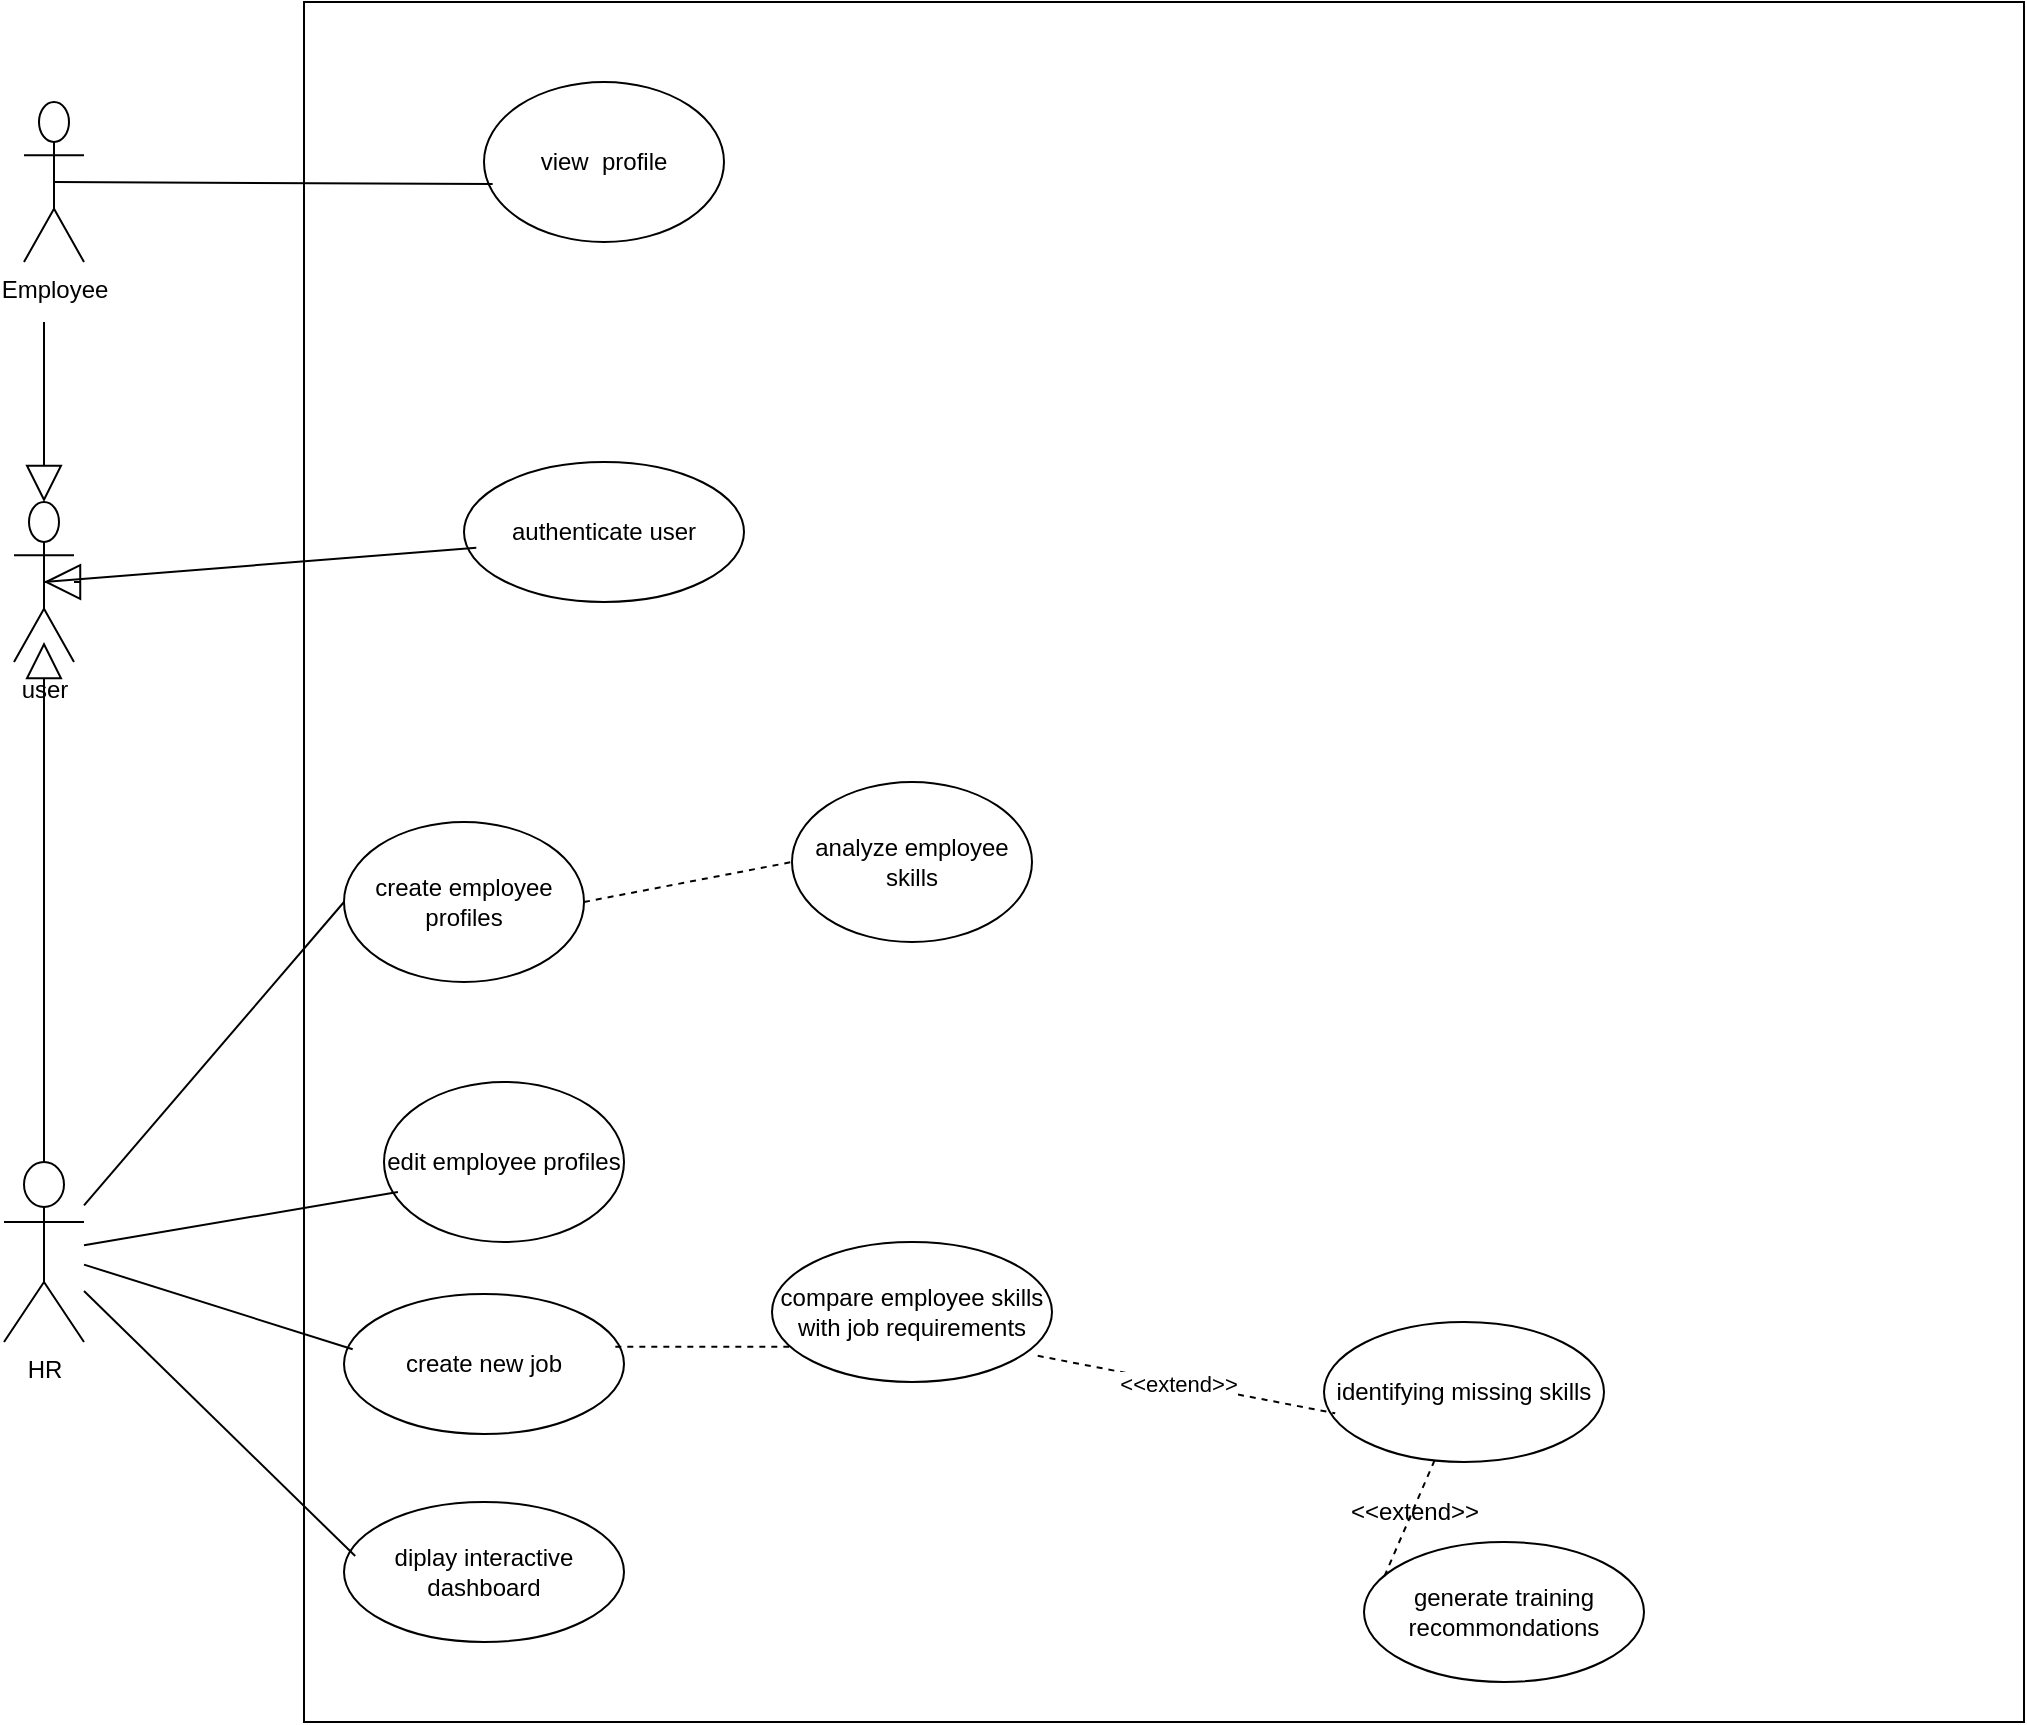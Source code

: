 <mxfile version="26.1.0">
  <diagram name="Page-1" id="bNl4_I2lK2GSQdaHhGYz">
    <mxGraphModel dx="2048" dy="3125" grid="1" gridSize="10" guides="1" tooltips="1" connect="1" arrows="1" fold="1" page="1" pageScale="1" pageWidth="827" pageHeight="1169" math="0" shadow="0">
      <root>
        <mxCell id="0" />
        <mxCell id="1" parent="0" />
        <mxCell id="GuFAkJnxW2u_bU8E2CUF-1" value="" style="whiteSpace=wrap;html=1;aspect=fixed;" parent="1" vertex="1">
          <mxGeometry x="130" y="-1230" width="860" height="860" as="geometry" />
        </mxCell>
        <mxCell id="GuFAkJnxW2u_bU8E2CUF-4" value="Employee" style="shape=umlActor;verticalLabelPosition=bottom;verticalAlign=top;html=1;outlineConnect=0;" parent="1" vertex="1">
          <mxGeometry x="-10" y="-1180" width="30" height="80" as="geometry" />
        </mxCell>
        <mxCell id="GuFAkJnxW2u_bU8E2CUF-7" value="create employee profiles" style="ellipse;whiteSpace=wrap;html=1;" parent="1" vertex="1">
          <mxGeometry x="150" y="-820" width="120" height="80" as="geometry" />
        </mxCell>
        <mxCell id="GuFAkJnxW2u_bU8E2CUF-8" value="edit employee profiles" style="ellipse;whiteSpace=wrap;html=1;" parent="1" vertex="1">
          <mxGeometry x="170" y="-690" width="120" height="80" as="geometry" />
        </mxCell>
        <mxCell id="GuFAkJnxW2u_bU8E2CUF-9" value="view&amp;nbsp; profile" style="ellipse;whiteSpace=wrap;html=1;" parent="1" vertex="1">
          <mxGeometry x="220" y="-1190" width="120" height="80" as="geometry" />
        </mxCell>
        <mxCell id="GuFAkJnxW2u_bU8E2CUF-14" value="analyze employee skills" style="ellipse;whiteSpace=wrap;html=1;" parent="1" vertex="1">
          <mxGeometry x="374" y="-840" width="120" height="80" as="geometry" />
        </mxCell>
        <mxCell id="GuFAkJnxW2u_bU8E2CUF-15" value="create new job" style="ellipse;whiteSpace=wrap;html=1;" parent="1" vertex="1">
          <mxGeometry x="150" y="-584" width="140" height="70" as="geometry" />
        </mxCell>
        <mxCell id="GuFAkJnxW2u_bU8E2CUF-16" value="compare employee skills with job requirements" style="ellipse;whiteSpace=wrap;html=1;" parent="1" vertex="1">
          <mxGeometry x="364" y="-610" width="140" height="70" as="geometry" />
        </mxCell>
        <mxCell id="GuFAkJnxW2u_bU8E2CUF-17" value="identifying missing skills" style="ellipse;whiteSpace=wrap;html=1;" parent="1" vertex="1">
          <mxGeometry x="640" y="-570" width="140" height="70" as="geometry" />
        </mxCell>
        <mxCell id="GuFAkJnxW2u_bU8E2CUF-18" value="generate training recommondations" style="ellipse;whiteSpace=wrap;html=1;" parent="1" vertex="1">
          <mxGeometry x="660" y="-460" width="140" height="70" as="geometry" />
        </mxCell>
        <mxCell id="GuFAkJnxW2u_bU8E2CUF-19" value="diplay interactive dashboard" style="ellipse;whiteSpace=wrap;html=1;" parent="1" vertex="1">
          <mxGeometry x="150" y="-480" width="140" height="70" as="geometry" />
        </mxCell>
        <mxCell id="ABilkXXKORPA1t6yWO2w-2" value="authenticate user" style="ellipse;whiteSpace=wrap;html=1;" parent="1" vertex="1">
          <mxGeometry x="210" y="-1000" width="140" height="70" as="geometry" />
        </mxCell>
        <mxCell id="ABilkXXKORPA1t6yWO2w-18" value="" style="endArrow=none;html=1;rounded=0;entryX=0.058;entryY=0.688;entryDx=0;entryDy=0;entryPerimeter=0;" parent="1" target="GuFAkJnxW2u_bU8E2CUF-8" edge="1" source="GuFAkJnxW2u_bU8E2CUF-3">
          <mxGeometry width="50" height="50" relative="1" as="geometry">
            <mxPoint x="40" y="-589" as="sourcePoint" />
            <mxPoint x="90" y="-639" as="targetPoint" />
          </mxGeometry>
        </mxCell>
        <mxCell id="ABilkXXKORPA1t6yWO2w-21" value="" style="endArrow=none;html=1;rounded=0;entryX=0.031;entryY=0.395;entryDx=0;entryDy=0;entryPerimeter=0;" parent="1" target="GuFAkJnxW2u_bU8E2CUF-15" edge="1" source="GuFAkJnxW2u_bU8E2CUF-3">
          <mxGeometry width="50" height="50" relative="1" as="geometry">
            <mxPoint x="40" y="-590" as="sourcePoint" />
            <mxPoint x="90" y="-640" as="targetPoint" />
          </mxGeometry>
        </mxCell>
        <mxCell id="ABilkXXKORPA1t6yWO2w-22" value="" style="endArrow=none;html=1;rounded=0;entryX=0.04;entryY=0.386;entryDx=0;entryDy=0;entryPerimeter=0;" parent="1" target="GuFAkJnxW2u_bU8E2CUF-19" edge="1" source="GuFAkJnxW2u_bU8E2CUF-3">
          <mxGeometry width="50" height="50" relative="1" as="geometry">
            <mxPoint x="40" y="-589" as="sourcePoint" />
            <mxPoint x="90" y="-639" as="targetPoint" />
          </mxGeometry>
        </mxCell>
        <mxCell id="ABilkXXKORPA1t6yWO2w-43" value="" style="endArrow=none;html=1;rounded=0;entryX=0.5;entryY=0.5;entryDx=0;entryDy=0;entryPerimeter=0;exitX=0.036;exitY=0.638;exitDx=0;exitDy=0;exitPerimeter=0;" parent="1" source="GuFAkJnxW2u_bU8E2CUF-9" target="GuFAkJnxW2u_bU8E2CUF-4" edge="1">
          <mxGeometry width="50" height="50" relative="1" as="geometry">
            <mxPoint x="390" y="-690" as="sourcePoint" />
            <mxPoint x="440" y="-740" as="targetPoint" />
          </mxGeometry>
        </mxCell>
        <mxCell id="ABilkXXKORPA1t6yWO2w-45" value="" style="endArrow=none;dashed=1;html=1;rounded=0;exitX=1;exitY=0.5;exitDx=0;exitDy=0;entryX=0;entryY=0.5;entryDx=0;entryDy=0;" parent="1" source="GuFAkJnxW2u_bU8E2CUF-7" target="GuFAkJnxW2u_bU8E2CUF-14" edge="1">
          <mxGeometry width="50" height="50" relative="1" as="geometry">
            <mxPoint x="390" y="-690" as="sourcePoint" />
            <mxPoint x="350" y="-740" as="targetPoint" />
          </mxGeometry>
        </mxCell>
        <mxCell id="ABilkXXKORPA1t6yWO2w-46" value="" style="endArrow=none;dashed=1;html=1;rounded=0;exitX=0.969;exitY=0.376;exitDx=0;exitDy=0;entryX=0.064;entryY=0.748;entryDx=0;entryDy=0;entryPerimeter=0;exitPerimeter=0;" parent="1" source="GuFAkJnxW2u_bU8E2CUF-15" target="GuFAkJnxW2u_bU8E2CUF-16" edge="1">
          <mxGeometry width="50" height="50" relative="1" as="geometry">
            <mxPoint x="390" y="-690" as="sourcePoint" />
            <mxPoint x="440" y="-740" as="targetPoint" />
          </mxGeometry>
        </mxCell>
        <mxCell id="ABilkXXKORPA1t6yWO2w-47" value="" style="endArrow=none;dashed=1;html=1;rounded=0;exitX=0.949;exitY=0.813;exitDx=0;exitDy=0;entryX=0.04;entryY=0.652;entryDx=0;entryDy=0;entryPerimeter=0;exitPerimeter=0;" parent="1" source="GuFAkJnxW2u_bU8E2CUF-16" target="GuFAkJnxW2u_bU8E2CUF-17" edge="1">
          <mxGeometry width="50" height="50" relative="1" as="geometry">
            <mxPoint x="360" y="-529" as="sourcePoint" />
            <mxPoint x="440" y="-740" as="targetPoint" />
          </mxGeometry>
        </mxCell>
        <mxCell id="8lqoFbWzTSVj7BUZv7AM-11" value="&amp;lt;&amp;lt;extend&amp;gt;&amp;gt;" style="edgeLabel;html=1;align=center;verticalAlign=middle;resizable=0;points=[];" vertex="1" connectable="0" parent="ABilkXXKORPA1t6yWO2w-47">
          <mxGeometry x="-0.058" relative="1" as="geometry">
            <mxPoint as="offset" />
          </mxGeometry>
        </mxCell>
        <mxCell id="ABilkXXKORPA1t6yWO2w-49" value="" style="endArrow=none;dashed=1;html=1;rounded=0;entryX=0.069;entryY=0.262;entryDx=0;entryDy=0;entryPerimeter=0;" parent="1" source="GuFAkJnxW2u_bU8E2CUF-17" target="GuFAkJnxW2u_bU8E2CUF-18" edge="1">
          <mxGeometry width="50" height="50" relative="1" as="geometry">
            <mxPoint x="390" y="-690" as="sourcePoint" />
            <mxPoint x="440" y="-740" as="targetPoint" />
          </mxGeometry>
        </mxCell>
        <mxCell id="ABilkXXKORPA1t6yWO2w-62" value="" style="endArrow=block;endSize=16;endFill=0;html=1;rounded=0;" parent="1" source="ABilkXXKORPA1t6yWO2w-53" edge="1">
          <mxGeometry width="160" relative="1" as="geometry">
            <mxPoint y="-1070" as="sourcePoint" />
            <mxPoint y="-940" as="targetPoint" />
          </mxGeometry>
        </mxCell>
        <mxCell id="ABilkXXKORPA1t6yWO2w-71" value="&amp;lt;&amp;lt;extend&amp;gt;&amp;gt;" style="text;html=1;align=center;verticalAlign=middle;resizable=0;points=[];autosize=1;strokeColor=none;fillColor=none;" parent="1" vertex="1">
          <mxGeometry x="640" y="-490" width="90" height="30" as="geometry" />
        </mxCell>
        <mxCell id="ABilkXXKORPA1t6yWO2w-73" value="" style="endArrow=none;html=1;rounded=0;exitX=0.5;exitY=0.5;exitDx=0;exitDy=0;exitPerimeter=0;entryX=0.044;entryY=0.612;entryDx=0;entryDy=0;entryPerimeter=0;" parent="1" source="ABilkXXKORPA1t6yWO2w-53" target="ABilkXXKORPA1t6yWO2w-2" edge="1">
          <mxGeometry width="50" height="50" relative="1" as="geometry">
            <mxPoint x="320" y="-750" as="sourcePoint" />
            <mxPoint x="370" y="-800" as="targetPoint" />
          </mxGeometry>
        </mxCell>
        <mxCell id="8lqoFbWzTSVj7BUZv7AM-3" value="" style="endArrow=block;endSize=16;endFill=0;html=1;rounded=0;" edge="1" parent="1" source="GuFAkJnxW2u_bU8E2CUF-3">
          <mxGeometry width="160" relative="1" as="geometry">
            <mxPoint y="-640" as="sourcePoint" />
            <mxPoint y="-910" as="targetPoint" />
          </mxGeometry>
        </mxCell>
        <mxCell id="GuFAkJnxW2u_bU8E2CUF-3" value="HR" style="shape=umlActor;verticalLabelPosition=bottom;verticalAlign=top;html=1;outlineConnect=0;" parent="1" vertex="1">
          <mxGeometry x="-20" y="-650" width="40" height="90" as="geometry" />
        </mxCell>
        <mxCell id="8lqoFbWzTSVj7BUZv7AM-6" value="" style="endArrow=none;html=1;rounded=0;" edge="1" parent="1" source="GuFAkJnxW2u_bU8E2CUF-3">
          <mxGeometry width="50" height="50" relative="1" as="geometry">
            <mxPoint x="100" y="-730" as="sourcePoint" />
            <mxPoint x="150" y="-780" as="targetPoint" />
          </mxGeometry>
        </mxCell>
        <mxCell id="8lqoFbWzTSVj7BUZv7AM-9" value="" style="endArrow=block;endSize=16;endFill=0;html=1;rounded=0;" edge="1" parent="1" target="ABilkXXKORPA1t6yWO2w-53">
          <mxGeometry width="160" relative="1" as="geometry">
            <mxPoint y="-1070" as="sourcePoint" />
            <mxPoint y="-940" as="targetPoint" />
          </mxGeometry>
        </mxCell>
        <mxCell id="ABilkXXKORPA1t6yWO2w-53" value="user" style="shape=umlActor;verticalLabelPosition=bottom;verticalAlign=top;html=1;outlineConnect=0;" parent="1" vertex="1">
          <mxGeometry x="-15" y="-980" width="30" height="80" as="geometry" />
        </mxCell>
      </root>
    </mxGraphModel>
  </diagram>
</mxfile>
